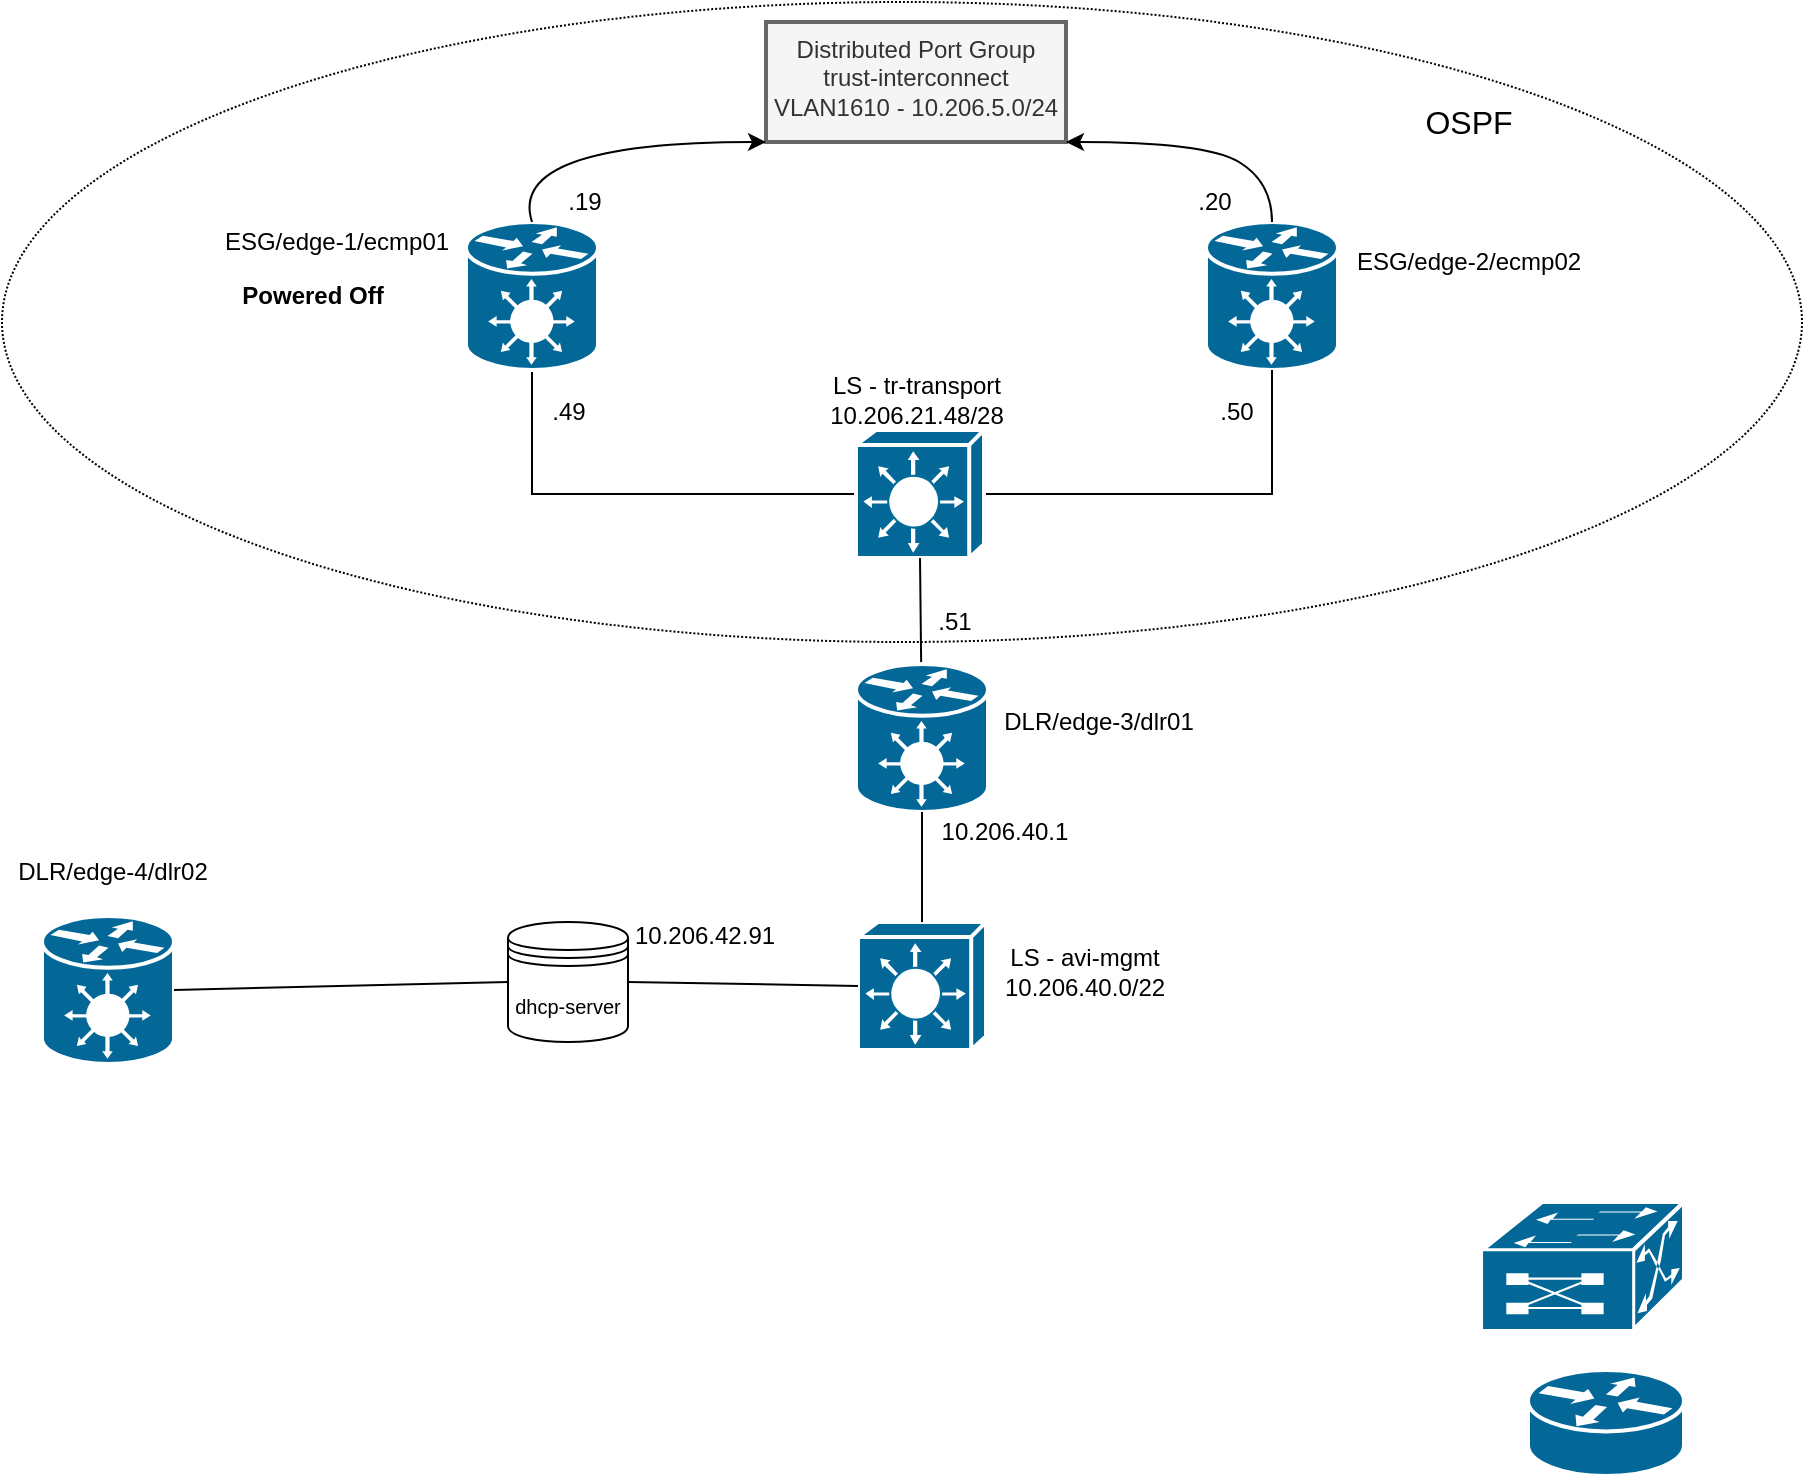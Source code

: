 <mxfile version="16.2.7" type="github">
  <diagram name="Page-1" id="c37626ed-c26b-45fb-9056-f9ebc6bb27b6">
    <mxGraphModel dx="1210" dy="779" grid="1" gridSize="10" guides="1" tooltips="1" connect="1" arrows="1" fold="1" page="1" pageScale="1" pageWidth="1100" pageHeight="850" background="none" math="0" shadow="0">
      <root>
        <mxCell id="0" />
        <mxCell id="1" parent="0" />
        <mxCell id="1xLOZ17CYS4UkB0JXkVa-25" value="" style="ellipse;whiteSpace=wrap;html=1;dashed=1;dashPattern=1 1;" vertex="1" parent="1">
          <mxGeometry x="150" y="10" width="900" height="320" as="geometry" />
        </mxCell>
        <mxCell id="1xLOZ17CYS4UkB0JXkVa-2" value="" style="shape=mxgraph.cisco.switches.multiswitch_device;sketch=0;html=1;pointerEvents=1;dashed=0;fillColor=#036897;strokeColor=#ffffff;strokeWidth=2;verticalLabelPosition=bottom;verticalAlign=top;align=center;outlineConnect=0;" vertex="1" parent="1">
          <mxGeometry x="890" y="610" width="101" height="64" as="geometry" />
        </mxCell>
        <object label="" id="1xLOZ17CYS4UkB0JXkVa-3">
          <mxCell style="shape=mxgraph.cisco.routers.router;sketch=0;html=1;pointerEvents=1;dashed=0;fillColor=#036897;strokeColor=#ffffff;strokeWidth=2;verticalLabelPosition=bottom;verticalAlign=top;align=center;outlineConnect=0;" vertex="1" parent="1">
            <mxGeometry x="913" y="694" width="78" height="53" as="geometry" />
          </mxCell>
        </object>
        <mxCell id="1xLOZ17CYS4UkB0JXkVa-17" style="edgeStyle=orthogonalEdgeStyle;rounded=0;orthogonalLoop=1;jettySize=auto;html=1;exitX=0.5;exitY=1;exitDx=0;exitDy=0;exitPerimeter=0;entryX=0;entryY=0.5;entryDx=0;entryDy=0;entryPerimeter=0;endArrow=none;endFill=0;" edge="1" parent="1" source="1xLOZ17CYS4UkB0JXkVa-4" target="1xLOZ17CYS4UkB0JXkVa-15">
          <mxGeometry relative="1" as="geometry" />
        </mxCell>
        <mxCell id="1xLOZ17CYS4UkB0JXkVa-4" value="" style="shape=mxgraph.cisco.hubs_and_gateways.generic_gateway;sketch=0;html=1;pointerEvents=1;dashed=0;fillColor=#036897;strokeColor=#ffffff;strokeWidth=2;verticalLabelPosition=bottom;verticalAlign=top;align=center;outlineConnect=0;" vertex="1" parent="1">
          <mxGeometry x="382" y="120" width="66" height="74" as="geometry" />
        </mxCell>
        <mxCell id="1xLOZ17CYS4UkB0JXkVa-5" value="Distributed Port Group&lt;br&gt;trust-interconnect&lt;br&gt;VLAN1610 -&amp;nbsp;10.206.5.0/24" style="whiteSpace=wrap;html=1;verticalAlign=top;fillColor=#f5f5f5;strokeColor=#666666;sketch=0;dashed=0;strokeWidth=2;fontColor=#333333;" vertex="1" parent="1">
          <mxGeometry x="532" y="20" width="150" height="60" as="geometry" />
        </mxCell>
        <mxCell id="1xLOZ17CYS4UkB0JXkVa-7" value="" style="shape=mxgraph.cisco.hubs_and_gateways.generic_gateway;sketch=0;html=1;pointerEvents=1;dashed=0;fillColor=#036897;strokeColor=#ffffff;strokeWidth=2;verticalLabelPosition=bottom;verticalAlign=top;align=center;outlineConnect=0;" vertex="1" parent="1">
          <mxGeometry x="752" y="120" width="66" height="74" as="geometry" />
        </mxCell>
        <mxCell id="1xLOZ17CYS4UkB0JXkVa-8" value="" style="curved=1;endArrow=classic;html=1;rounded=0;entryX=0;entryY=1;entryDx=0;entryDy=0;exitX=0.5;exitY=0;exitDx=0;exitDy=0;exitPerimeter=0;" edge="1" parent="1" source="1xLOZ17CYS4UkB0JXkVa-4" target="1xLOZ17CYS4UkB0JXkVa-5">
          <mxGeometry width="50" height="50" relative="1" as="geometry">
            <mxPoint x="442" y="170" as="sourcePoint" />
            <mxPoint x="492" y="120" as="targetPoint" />
            <Array as="points">
              <mxPoint x="402" y="80" />
            </Array>
          </mxGeometry>
        </mxCell>
        <mxCell id="1xLOZ17CYS4UkB0JXkVa-9" value="" style="curved=1;endArrow=classic;html=1;rounded=0;entryX=1;entryY=1;entryDx=0;entryDy=0;exitX=0.5;exitY=0;exitDx=0;exitDy=0;exitPerimeter=0;" edge="1" parent="1" source="1xLOZ17CYS4UkB0JXkVa-7" target="1xLOZ17CYS4UkB0JXkVa-5">
          <mxGeometry width="50" height="50" relative="1" as="geometry">
            <mxPoint x="762" y="120" as="sourcePoint" />
            <mxPoint x="812" y="70" as="targetPoint" />
            <Array as="points">
              <mxPoint x="785" y="100" />
              <mxPoint x="752" y="80" />
            </Array>
          </mxGeometry>
        </mxCell>
        <mxCell id="1xLOZ17CYS4UkB0JXkVa-10" value=".19" style="text;html=1;resizable=0;autosize=1;align=center;verticalAlign=middle;points=[];fillColor=none;strokeColor=none;rounded=0;" vertex="1" parent="1">
          <mxGeometry x="426" y="100" width="30" height="20" as="geometry" />
        </mxCell>
        <mxCell id="1xLOZ17CYS4UkB0JXkVa-11" value=".20" style="text;html=1;resizable=0;autosize=1;align=center;verticalAlign=middle;points=[];fillColor=none;strokeColor=none;rounded=0;" vertex="1" parent="1">
          <mxGeometry x="741" y="100" width="30" height="20" as="geometry" />
        </mxCell>
        <mxCell id="1xLOZ17CYS4UkB0JXkVa-12" value="LS - tr-transport&lt;br&gt;10.206.21.48/28" style="text;html=1;resizable=0;autosize=1;align=center;verticalAlign=middle;points=[];fillColor=none;strokeColor=none;rounded=0;" vertex="1" parent="1">
          <mxGeometry x="557" y="194" width="100" height="30" as="geometry" />
        </mxCell>
        <mxCell id="1xLOZ17CYS4UkB0JXkVa-13" value="Powered Off" style="text;html=1;resizable=0;autosize=1;align=center;verticalAlign=middle;points=[];fillColor=none;strokeColor=none;rounded=0;fontStyle=1" vertex="1" parent="1">
          <mxGeometry x="260" y="147" width="90" height="20" as="geometry" />
        </mxCell>
        <mxCell id="1xLOZ17CYS4UkB0JXkVa-14" value="ESG/edge-2/ecmp02" style="text;html=1;resizable=0;autosize=1;align=center;verticalAlign=middle;points=[];fillColor=none;strokeColor=none;rounded=0;" vertex="1" parent="1">
          <mxGeometry x="818" y="130" width="130" height="20" as="geometry" />
        </mxCell>
        <mxCell id="1xLOZ17CYS4UkB0JXkVa-18" value="" style="edgeStyle=orthogonalEdgeStyle;rounded=0;orthogonalLoop=1;jettySize=auto;html=1;endArrow=none;endFill=0;" edge="1" parent="1" source="1xLOZ17CYS4UkB0JXkVa-15" target="1xLOZ17CYS4UkB0JXkVa-7">
          <mxGeometry relative="1" as="geometry" />
        </mxCell>
        <mxCell id="1xLOZ17CYS4UkB0JXkVa-15" value="" style="shape=mxgraph.cisco.switches.layer_3_switch;sketch=0;html=1;pointerEvents=1;dashed=0;fillColor=#036897;strokeColor=#ffffff;strokeWidth=2;verticalLabelPosition=bottom;verticalAlign=top;align=center;outlineConnect=0;" vertex="1" parent="1">
          <mxGeometry x="577" y="224" width="64" height="64" as="geometry" />
        </mxCell>
        <mxCell id="1xLOZ17CYS4UkB0JXkVa-16" value="" style="endArrow=none;html=1;rounded=0;entryX=0.5;entryY=1;entryDx=0;entryDy=0;entryPerimeter=0;" edge="1" parent="1" source="1xLOZ17CYS4UkB0JXkVa-19" target="1xLOZ17CYS4UkB0JXkVa-15">
          <mxGeometry width="50" height="50" relative="1" as="geometry">
            <mxPoint x="570" y="400" as="sourcePoint" />
            <mxPoint x="620" y="350" as="targetPoint" />
          </mxGeometry>
        </mxCell>
        <mxCell id="1xLOZ17CYS4UkB0JXkVa-19" value="" style="shape=mxgraph.cisco.hubs_and_gateways.generic_gateway;sketch=0;html=1;pointerEvents=1;dashed=0;fillColor=#036897;strokeColor=#ffffff;strokeWidth=2;verticalLabelPosition=bottom;verticalAlign=top;align=center;outlineConnect=0;" vertex="1" parent="1">
          <mxGeometry x="577" y="341" width="66" height="74" as="geometry" />
        </mxCell>
        <mxCell id="1xLOZ17CYS4UkB0JXkVa-20" value=".49" style="text;html=1;resizable=0;autosize=1;align=center;verticalAlign=middle;points=[];fillColor=none;strokeColor=none;rounded=0;" vertex="1" parent="1">
          <mxGeometry x="418" y="205" width="30" height="20" as="geometry" />
        </mxCell>
        <mxCell id="1xLOZ17CYS4UkB0JXkVa-21" value="ESG/edge-1/ecmp01" style="text;html=1;resizable=0;autosize=1;align=center;verticalAlign=middle;points=[];fillColor=none;strokeColor=none;rounded=0;" vertex="1" parent="1">
          <mxGeometry x="252" y="120" width="130" height="20" as="geometry" />
        </mxCell>
        <mxCell id="1xLOZ17CYS4UkB0JXkVa-22" value=".50" style="text;html=1;resizable=0;autosize=1;align=center;verticalAlign=middle;points=[];fillColor=none;strokeColor=none;rounded=0;" vertex="1" parent="1">
          <mxGeometry x="752" y="205" width="30" height="20" as="geometry" />
        </mxCell>
        <mxCell id="1xLOZ17CYS4UkB0JXkVa-23" value="DLR/edge-3/dlr01" style="text;html=1;resizable=0;autosize=1;align=center;verticalAlign=middle;points=[];fillColor=none;strokeColor=none;rounded=0;" vertex="1" parent="1">
          <mxGeometry x="643" y="360" width="110" height="20" as="geometry" />
        </mxCell>
        <mxCell id="1xLOZ17CYS4UkB0JXkVa-24" value=".51" style="text;html=1;resizable=0;autosize=1;align=center;verticalAlign=middle;points=[];fillColor=none;strokeColor=none;rounded=0;" vertex="1" parent="1">
          <mxGeometry x="611" y="310" width="30" height="20" as="geometry" />
        </mxCell>
        <mxCell id="1xLOZ17CYS4UkB0JXkVa-27" value="LS - avi-mgmt&lt;br&gt;10.206.40.0/22" style="text;html=1;resizable=0;autosize=1;align=center;verticalAlign=middle;points=[];fillColor=none;strokeColor=none;rounded=0;" vertex="1" parent="1">
          <mxGeometry x="641" y="480" width="100" height="30" as="geometry" />
        </mxCell>
        <mxCell id="1xLOZ17CYS4UkB0JXkVa-28" value="" style="shape=mxgraph.cisco.switches.layer_3_switch;sketch=0;html=1;pointerEvents=1;dashed=0;fillColor=#036897;strokeColor=#ffffff;strokeWidth=2;verticalLabelPosition=bottom;verticalAlign=top;align=center;outlineConnect=0;" vertex="1" parent="1">
          <mxGeometry x="578" y="470" width="64" height="64" as="geometry" />
        </mxCell>
        <mxCell id="1xLOZ17CYS4UkB0JXkVa-29" value="" style="endArrow=none;html=1;rounded=0;entryX=0.5;entryY=1;entryDx=0;entryDy=0;entryPerimeter=0;" edge="1" parent="1" source="1xLOZ17CYS4UkB0JXkVa-28" target="1xLOZ17CYS4UkB0JXkVa-19">
          <mxGeometry width="50" height="50" relative="1" as="geometry">
            <mxPoint x="580" y="350" as="sourcePoint" />
            <mxPoint x="630" y="300" as="targetPoint" />
          </mxGeometry>
        </mxCell>
        <mxCell id="1xLOZ17CYS4UkB0JXkVa-30" value="10.206.40.1" style="text;html=1;resizable=0;autosize=1;align=center;verticalAlign=middle;points=[];fillColor=none;strokeColor=none;rounded=0;" vertex="1" parent="1">
          <mxGeometry x="611" y="415" width="80" height="20" as="geometry" />
        </mxCell>
        <mxCell id="1xLOZ17CYS4UkB0JXkVa-31" value="&lt;font style=&quot;font-size: 16px&quot;&gt;OSPF&lt;/font&gt;" style="text;html=1;resizable=0;autosize=1;align=center;verticalAlign=middle;points=[];fillColor=none;strokeColor=none;rounded=0;dashed=1;dashPattern=1 1;" vertex="1" parent="1">
          <mxGeometry x="853" y="60" width="60" height="20" as="geometry" />
        </mxCell>
        <mxCell id="1xLOZ17CYS4UkB0JXkVa-33" value="&lt;font style=&quot;font-size: 10px&quot;&gt;dhcp-server&lt;/font&gt;" style="shape=datastore;whiteSpace=wrap;html=1;fontSize=16;" vertex="1" parent="1">
          <mxGeometry x="403" y="470" width="60" height="60" as="geometry" />
        </mxCell>
        <mxCell id="1xLOZ17CYS4UkB0JXkVa-34" value="" style="endArrow=none;html=1;rounded=0;fontSize=10;entryX=0;entryY=0.5;entryDx=0;entryDy=0;entryPerimeter=0;exitX=1;exitY=0.5;exitDx=0;exitDy=0;" edge="1" parent="1" source="1xLOZ17CYS4UkB0JXkVa-33" target="1xLOZ17CYS4UkB0JXkVa-28">
          <mxGeometry width="50" height="50" relative="1" as="geometry">
            <mxPoint x="460" y="540" as="sourcePoint" />
            <mxPoint x="510" y="490" as="targetPoint" />
          </mxGeometry>
        </mxCell>
        <mxCell id="1xLOZ17CYS4UkB0JXkVa-35" value="10.206.42.91" style="text;html=1;resizable=0;autosize=1;align=center;verticalAlign=middle;points=[];fillColor=none;strokeColor=none;rounded=0;" vertex="1" parent="1">
          <mxGeometry x="456" y="467" width="90" height="20" as="geometry" />
        </mxCell>
        <mxCell id="1xLOZ17CYS4UkB0JXkVa-36" value="" style="shape=mxgraph.cisco.hubs_and_gateways.generic_gateway;sketch=0;html=1;pointerEvents=1;dashed=0;fillColor=#036897;strokeColor=#ffffff;strokeWidth=2;verticalLabelPosition=bottom;verticalAlign=top;align=center;outlineConnect=0;" vertex="1" parent="1">
          <mxGeometry x="170" y="467" width="66" height="74" as="geometry" />
        </mxCell>
        <mxCell id="1xLOZ17CYS4UkB0JXkVa-37" value="" style="endArrow=none;html=1;rounded=0;fontSize=10;entryX=0;entryY=0.5;entryDx=0;entryDy=0;exitX=1;exitY=0.5;exitDx=0;exitDy=0;exitPerimeter=0;" edge="1" parent="1" source="1xLOZ17CYS4UkB0JXkVa-36" target="1xLOZ17CYS4UkB0JXkVa-33">
          <mxGeometry width="50" height="50" relative="1" as="geometry">
            <mxPoint x="210" y="520" as="sourcePoint" />
            <mxPoint x="260" y="470" as="targetPoint" />
          </mxGeometry>
        </mxCell>
        <mxCell id="1xLOZ17CYS4UkB0JXkVa-38" value="DLR/edge-4/dlr02" style="text;html=1;resizable=0;autosize=1;align=center;verticalAlign=middle;points=[];fillColor=none;strokeColor=none;rounded=0;" vertex="1" parent="1">
          <mxGeometry x="150" y="435" width="110" height="20" as="geometry" />
        </mxCell>
      </root>
    </mxGraphModel>
  </diagram>
</mxfile>
